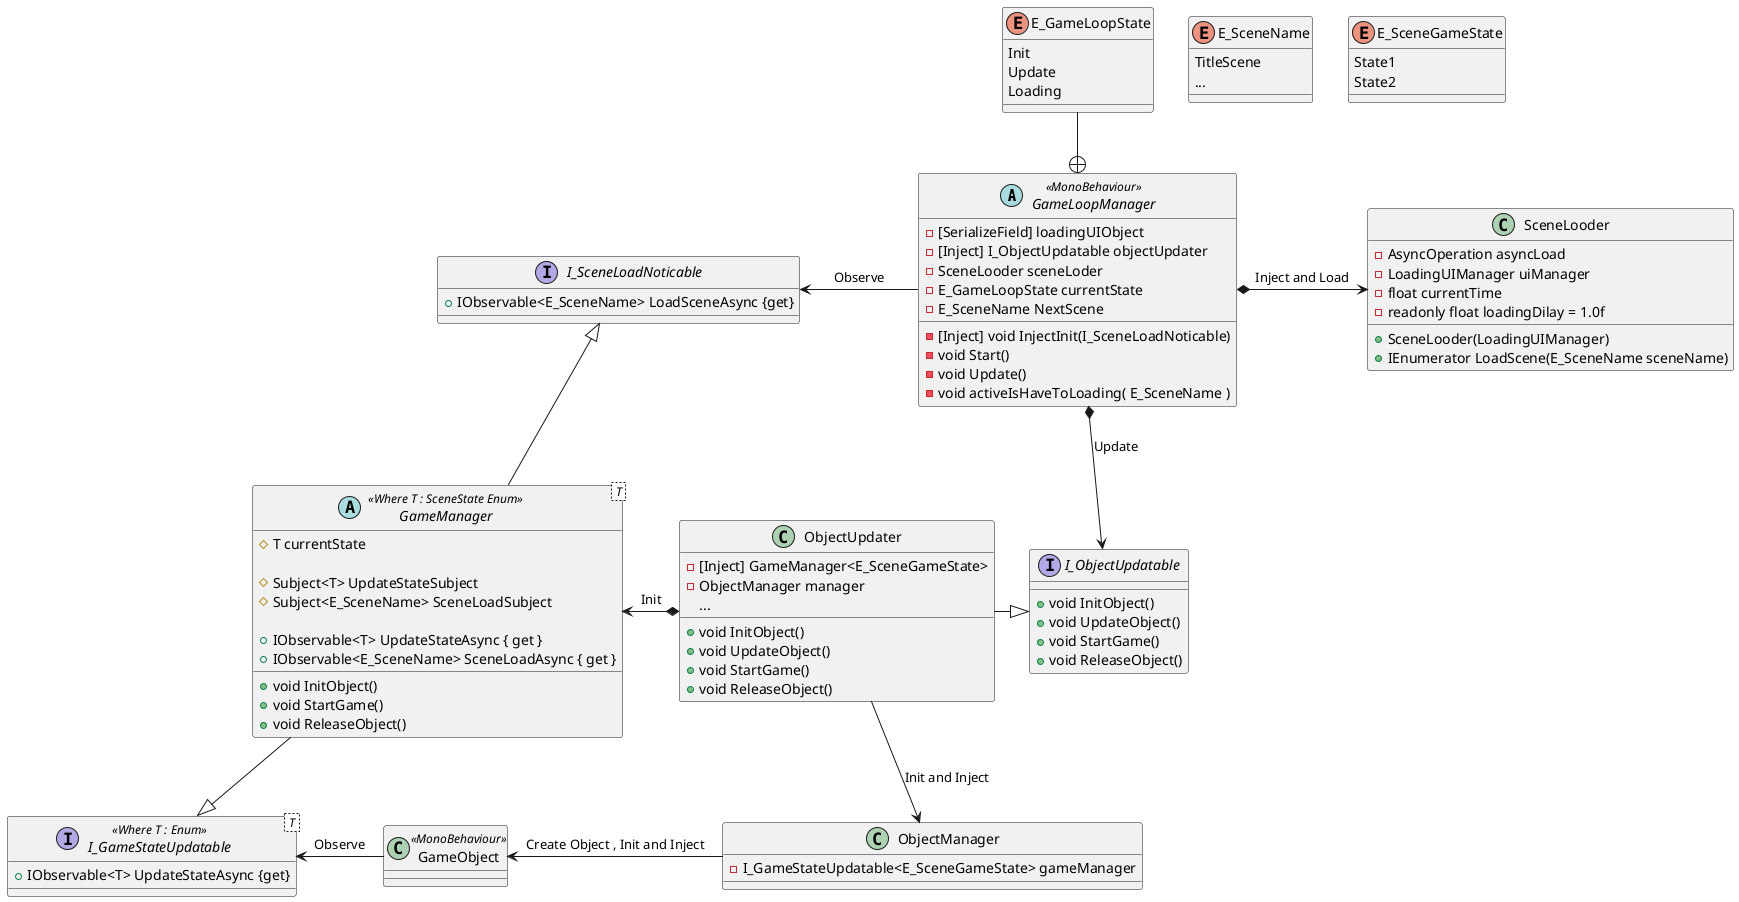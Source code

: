@startuml class

    abstract class GameLoopManager <<MonoBehaviour>>{
        - [SerializeField] loadingUIObject
        - [Inject] I_ObjectUpdatable objectUpdater
        - SceneLooder sceneLoder
        - E_GameLoopState currentState
        - E_SceneName NextScene

        - [Inject] void InjectInit(I_SceneLoadNoticable)
        - void Start()
        - void Update()
        - void activeIsHaveToLoading( E_SceneName )

    }

    enum E_GameLoopState{
        Init
        Update
        Loading
    }

    enum E_SceneName{
        TitleScene
        ...
    }

    enum E_SceneGameState{
        State1
        State2
    }

    abstract class GameManager< T > <<Where T : SceneState Enum>>{

        # T currentState

        # Subject<T> UpdateStateSubject
        # Subject<E_SceneName> SceneLoadSubject

        + IObservable<T> UpdateStateAsync { get }
        + IObservable<E_SceneName> SceneLoadAsync { get } 

        + void InitObject()
        + void StartGame()
        + void ReleaseObject()
    }

    interface I_GameStateUpdatable< T > <<Where T : Enum>>{
        + IObservable<T> UpdateStateAsync {get}
    }

    

    interface I_SceneLoadNoticable{
        + IObservable<E_SceneName> LoadSceneAsync {get}
    }

    interface I_ObjectUpdatable{
        + void InitObject()
        + void UpdateObject()
        + void StartGame()
        + void ReleaseObject()
    }

    class ObjectUpdater {
        -[Inject] GameManager<E_SceneGameState>
        - ObjectManager manager
        ...
        + void InitObject()
        + void UpdateObject()
        + void StartGame()
        + void ReleaseObject()
    }

    class ObjectManager {
        - I_GameStateUpdatable<E_SceneGameState> gameManager
    }

    class GameObject <<MonoBehaviour>> {
    }


    class SceneLooder{
        - AsyncOperation asyncLoad
        - LoadingUIManager uiManager
        - float currentTime
        - readonly float loadingDilay = 1.0f

        + SceneLooder(LoadingUIManager)
        + IEnumerator LoadScene(E_SceneName sceneName)
    }


    GameLoopManager *--> I_ObjectUpdatable : Update
    GameLoopManager -left-> I_SceneLoadNoticable : Observe
    GameLoopManager *-right-> SceneLooder : Inject and Load

    GameManager -up-|> I_SceneLoadNoticable
    GameManager --|> I_GameStateUpdatable 

    ObjectUpdater -right-|> I_ObjectUpdatable
    ObjectUpdater *-left-> GameManager : Init
    ObjectUpdater --> ObjectManager :Init and Inject 

    
    GameObject -left-> I_GameStateUpdatable : Observe
    ObjectManager -left-> GameObject : Create Object , Init and Inject

    E_GameLoopState --+ GameLoopManager


@enduml